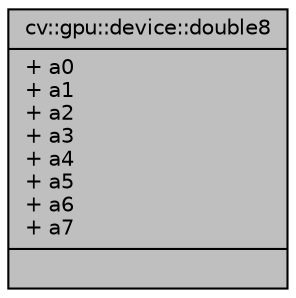 digraph "cv::gpu::device::double8"
{
 // LATEX_PDF_SIZE
  edge [fontname="Helvetica",fontsize="10",labelfontname="Helvetica",labelfontsize="10"];
  node [fontname="Helvetica",fontsize="10",shape=record];
  Node1 [label="{cv::gpu::device::double8\n|+ a0\l+ a1\l+ a2\l+ a3\l+ a4\l+ a5\l+ a6\l+ a7\l|}",height=0.2,width=0.4,color="black", fillcolor="grey75", style="filled", fontcolor="black",tooltip=" "];
}
